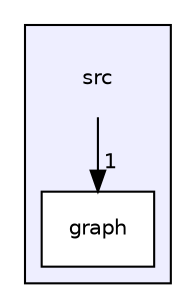 digraph "src" {
  bgcolor=transparent;
  compound=true
  node [ fontsize="10", fontname="Helvetica"];
  edge [ labelfontsize="10", labelfontname="Helvetica"];
  subgraph clusterdir_68267d1309a1af8e8297ef4c3efbcdba {
    graph [ bgcolor="#eeeeff", pencolor="black", label="" URL="dir_68267d1309a1af8e8297ef4c3efbcdba.html"];
    dir_68267d1309a1af8e8297ef4c3efbcdba [shape=plaintext label="src"];
  dir_d182250f0c231765fc862e69db210731 [shape=box label="graph" fillcolor="white" style="filled" URL="dir_d182250f0c231765fc862e69db210731.html"];
  }
  dir_68267d1309a1af8e8297ef4c3efbcdba->dir_d182250f0c231765fc862e69db210731 [headlabel="1", labeldistance=1.5 headhref="dir_000000_000001.html"];
}
